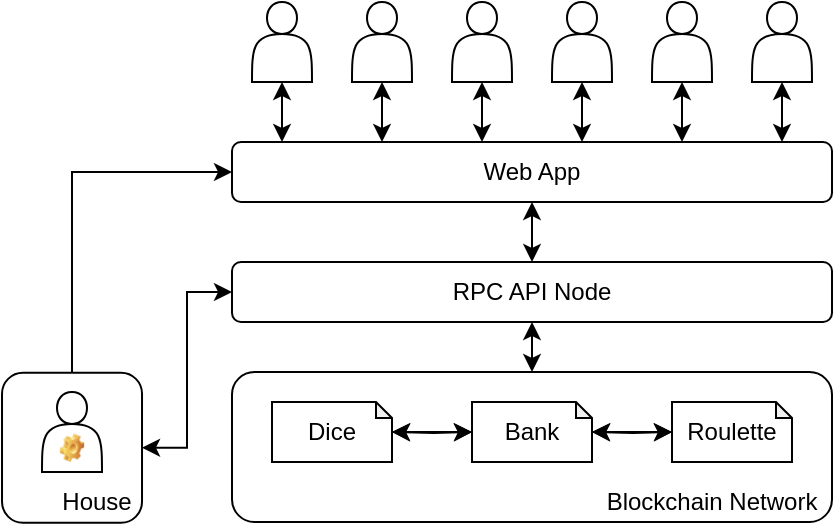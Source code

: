 <mxfile version="16.2.3" type="github">
  <diagram id="dr_JlP4X41VMEY7gWm55" name="Page-1">
    <mxGraphModel dx="981" dy="526" grid="1" gridSize="10" guides="1" tooltips="1" connect="1" arrows="1" fold="1" page="1" pageScale="1" pageWidth="827" pageHeight="1169" math="0" shadow="0">
      <root>
        <mxCell id="0" />
        <mxCell id="1" parent="0" />
        <mxCell id="15Je4VVhpKJo6xtH1zC7-53" style="edgeStyle=elbowEdgeStyle;rounded=0;orthogonalLoop=1;jettySize=auto;html=1;exitX=1;exitY=0.5;exitDx=0;exitDy=0;entryX=0;entryY=0.5;entryDx=0;entryDy=0;startArrow=classic;startFill=1;strokeColor=default;" edge="1" parent="1" source="15Je4VVhpKJo6xtH1zC7-48" target="15Je4VVhpKJo6xtH1zC7-17">
          <mxGeometry relative="1" as="geometry" />
        </mxCell>
        <mxCell id="15Je4VVhpKJo6xtH1zC7-57" value="" style="edgeStyle=elbowEdgeStyle;rounded=0;orthogonalLoop=1;jettySize=auto;html=1;startArrow=none;startFill=0;strokeColor=default;entryX=0;entryY=0.5;entryDx=0;entryDy=0;" edge="1" parent="1" source="15Je4VVhpKJo6xtH1zC7-48" target="15Je4VVhpKJo6xtH1zC7-34">
          <mxGeometry relative="1" as="geometry">
            <mxPoint x="240.143" y="270" as="targetPoint" />
            <Array as="points">
              <mxPoint x="240" y="270" />
            </Array>
          </mxGeometry>
        </mxCell>
        <mxCell id="15Je4VVhpKJo6xtH1zC7-48" value="" style="rounded=1;whiteSpace=wrap;html=1;shadow=0;glass=0;sketch=0;" vertex="1" parent="1">
          <mxGeometry x="205.01" y="305.38" width="70" height="75" as="geometry" />
        </mxCell>
        <mxCell id="15Je4VVhpKJo6xtH1zC7-22" value="" style="rounded=1;whiteSpace=wrap;html=1;shadow=0;glass=0;sketch=0;" vertex="1" parent="1">
          <mxGeometry x="320" y="305" width="300" height="75" as="geometry" />
        </mxCell>
        <mxCell id="15Je4VVhpKJo6xtH1zC7-7" style="rounded=0;orthogonalLoop=1;jettySize=auto;html=1;strokeColor=default;startArrow=classic;startFill=1;edgeStyle=orthogonalEdgeStyle;" edge="1" parent="1">
          <mxGeometry relative="1" as="geometry">
            <mxPoint x="500" y="335" as="sourcePoint" />
            <mxPoint x="540" y="335" as="targetPoint" />
          </mxGeometry>
        </mxCell>
        <mxCell id="15Je4VVhpKJo6xtH1zC7-9" style="edgeStyle=orthogonalEdgeStyle;rounded=0;orthogonalLoop=1;jettySize=auto;html=1;startArrow=classic;startFill=1;strokeColor=default;" edge="1" parent="1" target="15Je4VVhpKJo6xtH1zC7-14">
          <mxGeometry relative="1" as="geometry">
            <mxPoint x="400" y="335" as="sourcePoint" />
            <mxPoint x="440" y="335" as="targetPoint" />
          </mxGeometry>
        </mxCell>
        <mxCell id="15Je4VVhpKJo6xtH1zC7-10" value="Blockchain Network" style="text;html=1;strokeColor=none;fillColor=none;align=center;verticalAlign=middle;whiteSpace=wrap;rounded=0;" vertex="1" parent="1">
          <mxGeometry x="500" y="360" width="120" height="20" as="geometry" />
        </mxCell>
        <mxCell id="15Je4VVhpKJo6xtH1zC7-13" value="" style="edgeStyle=orthogonalEdgeStyle;rounded=0;orthogonalLoop=1;jettySize=auto;html=1;startArrow=classic;startFill=1;strokeColor=default;" edge="1" parent="1" source="15Je4VVhpKJo6xtH1zC7-12" target="15Je4VVhpKJo6xtH1zC7-14">
          <mxGeometry relative="1" as="geometry">
            <mxPoint x="500" y="335" as="targetPoint" />
          </mxGeometry>
        </mxCell>
        <mxCell id="15Je4VVhpKJo6xtH1zC7-12" value="Roulette" style="shape=note;whiteSpace=wrap;html=1;backgroundOutline=1;darkOpacity=0.05;rounded=0;shadow=0;glass=0;sketch=0;size=8;" vertex="1" parent="1">
          <mxGeometry x="540" y="320" width="60" height="30" as="geometry" />
        </mxCell>
        <mxCell id="15Je4VVhpKJo6xtH1zC7-14" value="Bank" style="shape=note;whiteSpace=wrap;html=1;backgroundOutline=1;darkOpacity=0.05;rounded=0;shadow=0;glass=0;sketch=0;size=8;" vertex="1" parent="1">
          <mxGeometry x="440" y="320" width="60" height="30" as="geometry" />
        </mxCell>
        <mxCell id="15Je4VVhpKJo6xtH1zC7-16" value="" style="edgeStyle=orthogonalEdgeStyle;rounded=0;orthogonalLoop=1;jettySize=auto;html=1;startArrow=classic;startFill=1;strokeColor=default;" edge="1" parent="1" source="15Je4VVhpKJo6xtH1zC7-15" target="15Je4VVhpKJo6xtH1zC7-14">
          <mxGeometry relative="1" as="geometry" />
        </mxCell>
        <mxCell id="15Je4VVhpKJo6xtH1zC7-15" value="Dice" style="shape=note;whiteSpace=wrap;html=1;backgroundOutline=1;darkOpacity=0.05;rounded=0;shadow=0;glass=0;sketch=0;size=8;" vertex="1" parent="1">
          <mxGeometry x="340" y="320" width="60" height="30" as="geometry" />
        </mxCell>
        <mxCell id="15Je4VVhpKJo6xtH1zC7-18" style="edgeStyle=orthogonalEdgeStyle;rounded=0;orthogonalLoop=1;jettySize=auto;html=1;exitX=0.5;exitY=1;exitDx=0;exitDy=0;startArrow=classic;startFill=1;strokeColor=default;" edge="1" parent="1" source="15Je4VVhpKJo6xtH1zC7-17" target="15Je4VVhpKJo6xtH1zC7-22">
          <mxGeometry relative="1" as="geometry">
            <mxPoint x="470.0" y="300" as="targetPoint" />
          </mxGeometry>
        </mxCell>
        <mxCell id="15Je4VVhpKJo6xtH1zC7-17" value="RPC API Node" style="rounded=1;whiteSpace=wrap;html=1;shadow=0;glass=0;sketch=0;" vertex="1" parent="1">
          <mxGeometry x="320" y="250" width="300" height="30" as="geometry" />
        </mxCell>
        <mxCell id="15Je4VVhpKJo6xtH1zC7-42" value="" style="edgeStyle=elbowEdgeStyle;rounded=0;orthogonalLoop=1;jettySize=auto;html=1;startArrow=classic;startFill=1;strokeColor=default;" edge="1" parent="1" source="15Je4VVhpKJo6xtH1zC7-26" target="15Je4VVhpKJo6xtH1zC7-34">
          <mxGeometry relative="1" as="geometry" />
        </mxCell>
        <mxCell id="15Je4VVhpKJo6xtH1zC7-26" value="" style="shape=actor;whiteSpace=wrap;html=1;rounded=0;shadow=0;glass=0;sketch=0;" vertex="1" parent="1">
          <mxGeometry x="330" y="120" width="30" height="40" as="geometry" />
        </mxCell>
        <mxCell id="15Je4VVhpKJo6xtH1zC7-41" value="" style="edgeStyle=elbowEdgeStyle;rounded=0;orthogonalLoop=1;jettySize=auto;html=1;startArrow=classic;startFill=1;strokeColor=default;" edge="1" parent="1" source="15Je4VVhpKJo6xtH1zC7-27" target="15Je4VVhpKJo6xtH1zC7-34">
          <mxGeometry relative="1" as="geometry" />
        </mxCell>
        <mxCell id="15Je4VVhpKJo6xtH1zC7-27" value="" style="shape=actor;whiteSpace=wrap;html=1;rounded=0;shadow=0;glass=0;sketch=0;" vertex="1" parent="1">
          <mxGeometry x="380" y="120" width="30" height="40" as="geometry" />
        </mxCell>
        <mxCell id="15Je4VVhpKJo6xtH1zC7-40" value="" style="edgeStyle=elbowEdgeStyle;rounded=0;orthogonalLoop=1;jettySize=auto;html=1;startArrow=classic;startFill=1;strokeColor=default;" edge="1" parent="1" source="15Je4VVhpKJo6xtH1zC7-28" target="15Je4VVhpKJo6xtH1zC7-34">
          <mxGeometry relative="1" as="geometry" />
        </mxCell>
        <mxCell id="15Je4VVhpKJo6xtH1zC7-28" value="" style="shape=actor;whiteSpace=wrap;html=1;rounded=0;shadow=0;glass=0;sketch=0;" vertex="1" parent="1">
          <mxGeometry x="430" y="120" width="30" height="40" as="geometry" />
        </mxCell>
        <mxCell id="15Je4VVhpKJo6xtH1zC7-38" value="" style="edgeStyle=elbowEdgeStyle;rounded=0;orthogonalLoop=1;jettySize=auto;html=1;startArrow=classic;startFill=1;strokeColor=default;" edge="1" parent="1" source="15Je4VVhpKJo6xtH1zC7-29" target="15Je4VVhpKJo6xtH1zC7-34">
          <mxGeometry relative="1" as="geometry" />
        </mxCell>
        <mxCell id="15Je4VVhpKJo6xtH1zC7-29" value="" style="shape=actor;whiteSpace=wrap;html=1;rounded=0;shadow=0;glass=0;sketch=0;" vertex="1" parent="1">
          <mxGeometry x="580" y="120" width="30" height="40" as="geometry" />
        </mxCell>
        <mxCell id="15Je4VVhpKJo6xtH1zC7-39" value="" style="edgeStyle=elbowEdgeStyle;rounded=0;orthogonalLoop=1;jettySize=auto;html=1;startArrow=classic;startFill=1;strokeColor=default;" edge="1" parent="1" source="15Je4VVhpKJo6xtH1zC7-30" target="15Je4VVhpKJo6xtH1zC7-34">
          <mxGeometry relative="1" as="geometry" />
        </mxCell>
        <mxCell id="15Je4VVhpKJo6xtH1zC7-30" value="" style="shape=actor;whiteSpace=wrap;html=1;rounded=0;shadow=0;glass=0;sketch=0;" vertex="1" parent="1">
          <mxGeometry x="480" y="120" width="30" height="40" as="geometry" />
        </mxCell>
        <mxCell id="15Je4VVhpKJo6xtH1zC7-37" value="" style="edgeStyle=elbowEdgeStyle;rounded=0;orthogonalLoop=1;jettySize=auto;html=1;startArrow=classic;startFill=1;strokeColor=default;" edge="1" parent="1" source="15Je4VVhpKJo6xtH1zC7-31" target="15Je4VVhpKJo6xtH1zC7-34">
          <mxGeometry relative="1" as="geometry" />
        </mxCell>
        <mxCell id="15Je4VVhpKJo6xtH1zC7-31" value="" style="shape=actor;whiteSpace=wrap;html=1;rounded=0;shadow=0;glass=0;sketch=0;" vertex="1" parent="1">
          <mxGeometry x="530" y="120" width="30" height="40" as="geometry" />
        </mxCell>
        <mxCell id="15Je4VVhpKJo6xtH1zC7-35" value="" style="edgeStyle=orthogonalEdgeStyle;rounded=0;orthogonalLoop=1;jettySize=auto;html=1;startArrow=classic;startFill=1;strokeColor=default;" edge="1" parent="1" source="15Je4VVhpKJo6xtH1zC7-34" target="15Je4VVhpKJo6xtH1zC7-17">
          <mxGeometry relative="1" as="geometry" />
        </mxCell>
        <mxCell id="15Je4VVhpKJo6xtH1zC7-34" value="Web App" style="rounded=1;whiteSpace=wrap;html=1;shadow=0;glass=0;sketch=0;" vertex="1" parent="1">
          <mxGeometry x="320" y="190" width="300" height="30" as="geometry" />
        </mxCell>
        <mxCell id="15Je4VVhpKJo6xtH1zC7-47" value="" style="shape=actor;whiteSpace=wrap;html=1;rounded=0;shadow=0;glass=0;sketch=0;" vertex="1" parent="1">
          <mxGeometry x="225" y="315" width="30" height="40" as="geometry" />
        </mxCell>
        <mxCell id="15Je4VVhpKJo6xtH1zC7-50" value="" style="shape=image;html=1;verticalLabelPosition=bottom;verticalAlign=top;imageAspect=1;aspect=fixed;image=img/clipart/Gear_128x128.png;rounded=0;shadow=0;glass=0;sketch=0;" vertex="1" parent="1">
          <mxGeometry x="233.94" y="335.77" width="12.13" height="14.23" as="geometry" />
        </mxCell>
        <mxCell id="15Je4VVhpKJo6xtH1zC7-52" value="House" style="text;html=1;strokeColor=none;fillColor=none;align=center;verticalAlign=middle;whiteSpace=wrap;rounded=0;shadow=0;glass=0;sketch=0;" vertex="1" parent="1">
          <mxGeometry x="230.01" y="360" width="45" height="20" as="geometry" />
        </mxCell>
      </root>
    </mxGraphModel>
  </diagram>
</mxfile>
